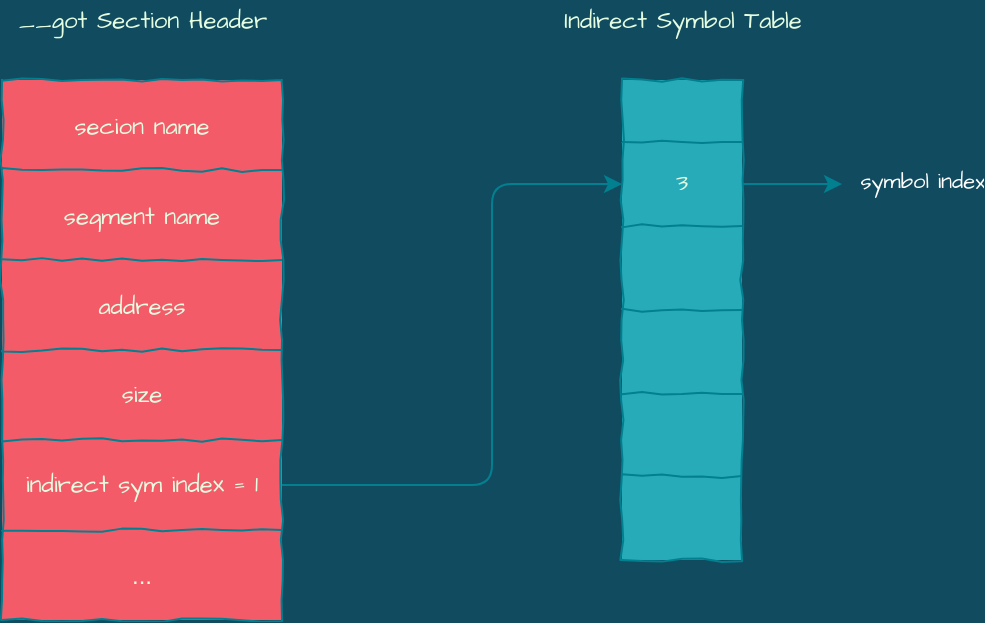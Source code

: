 <mxfile version="14.1.2" type="github">
  <diagram id="vkNS-ux78XkrAzjE5yEm" name="Page-1">
    <mxGraphModel dx="786" dy="427" grid="1" gridSize="10" guides="1" tooltips="1" connect="1" arrows="1" fold="1" page="1" pageScale="1" pageWidth="827" pageHeight="1169" background="#114B5F" math="0" shadow="0">
      <root>
        <mxCell id="0" />
        <mxCell id="1" parent="0" />
        <mxCell id="_N30-8KWYY2U87UxxjHT-1" value="" style="shape=table;html=1;whiteSpace=wrap;startSize=0;container=1;collapsible=0;childLayout=tableLayout;fontFamily=Architects Daughter;fontSource=https%3A%2F%2Ffonts.googleapis.com%2Fcss%3Ffamily%3DArchitects%2BDaughter;comic=1;fillColor=#F45B69;strokeColor=#028090;fontColor=#E4FDE1;" parent="1" vertex="1">
          <mxGeometry x="184" y="100" width="140" height="270" as="geometry" />
        </mxCell>
        <mxCell id="_N30-8KWYY2U87UxxjHT-2" value="" style="shape=partialRectangle;html=1;whiteSpace=wrap;collapsible=0;dropTarget=0;pointerEvents=0;fillColor=none;top=0;left=0;bottom=0;right=0;points=[[0,0.5],[1,0.5]];portConstraint=eastwest;strokeColor=#028090;fontColor=#E4FDE1;" parent="_N30-8KWYY2U87UxxjHT-1" vertex="1">
          <mxGeometry width="140" height="45" as="geometry" />
        </mxCell>
        <mxCell id="_N30-8KWYY2U87UxxjHT-3" value="&lt;font face=&quot;Architects Daughter&quot; data-font-src=&quot;https://fonts.googleapis.com/css?family=Architects+Daughter&quot;&gt;secion name&lt;/font&gt;" style="shape=partialRectangle;html=1;whiteSpace=wrap;connectable=0;overflow=hidden;fillColor=none;top=0;left=0;bottom=0;right=0;strokeColor=#028090;fontColor=#E4FDE1;" parent="_N30-8KWYY2U87UxxjHT-2" vertex="1">
          <mxGeometry width="140" height="45" as="geometry" />
        </mxCell>
        <mxCell id="_N30-8KWYY2U87UxxjHT-4" value="" style="shape=partialRectangle;html=1;whiteSpace=wrap;collapsible=0;dropTarget=0;pointerEvents=0;fillColor=none;top=0;left=0;bottom=0;right=0;points=[[0,0.5],[1,0.5]];portConstraint=eastwest;strokeColor=#028090;fontColor=#E4FDE1;" parent="_N30-8KWYY2U87UxxjHT-1" vertex="1">
          <mxGeometry y="45" width="140" height="45" as="geometry" />
        </mxCell>
        <mxCell id="_N30-8KWYY2U87UxxjHT-5" value="&lt;font face=&quot;Architects Daughter&quot;&gt;segment name&lt;/font&gt;" style="shape=partialRectangle;html=1;whiteSpace=wrap;connectable=0;overflow=hidden;fillColor=none;top=0;left=0;bottom=0;right=0;strokeColor=#028090;fontColor=#E4FDE1;" parent="_N30-8KWYY2U87UxxjHT-4" vertex="1">
          <mxGeometry width="140" height="45" as="geometry" />
        </mxCell>
        <mxCell id="_N30-8KWYY2U87UxxjHT-6" value="" style="shape=partialRectangle;html=1;whiteSpace=wrap;collapsible=0;dropTarget=0;pointerEvents=0;fillColor=none;top=0;left=0;bottom=0;right=0;points=[[0,0.5],[1,0.5]];portConstraint=eastwest;strokeColor=#028090;fontColor=#E4FDE1;" parent="_N30-8KWYY2U87UxxjHT-1" vertex="1">
          <mxGeometry y="90" width="140" height="45" as="geometry" />
        </mxCell>
        <mxCell id="_N30-8KWYY2U87UxxjHT-7" value="&lt;font face=&quot;Architects Daughter&quot; data-font-src=&quot;https://fonts.googleapis.com/css?family=Architects+Daughter&quot;&gt;address&lt;/font&gt;" style="shape=partialRectangle;html=1;whiteSpace=wrap;connectable=0;overflow=hidden;fillColor=none;top=0;left=0;bottom=0;right=0;strokeColor=#028090;fontColor=#E4FDE1;" parent="_N30-8KWYY2U87UxxjHT-6" vertex="1">
          <mxGeometry width="140" height="45" as="geometry" />
        </mxCell>
        <mxCell id="_N30-8KWYY2U87UxxjHT-8" value="" style="shape=partialRectangle;html=1;whiteSpace=wrap;collapsible=0;dropTarget=0;pointerEvents=0;fillColor=none;top=0;left=0;bottom=0;right=0;points=[[0,0.5],[1,0.5]];portConstraint=eastwest;strokeColor=#028090;fontColor=#E4FDE1;" parent="_N30-8KWYY2U87UxxjHT-1" vertex="1">
          <mxGeometry y="135" width="140" height="45" as="geometry" />
        </mxCell>
        <mxCell id="_N30-8KWYY2U87UxxjHT-9" value="size" style="shape=partialRectangle;html=1;whiteSpace=wrap;connectable=0;overflow=hidden;fillColor=none;top=0;left=0;bottom=0;right=0;fontFamily=Architects Daughter;fontSource=https%3A%2F%2Ffonts.googleapis.com%2Fcss%3Ffamily%3DArchitects%2BDaughter;strokeColor=#028090;fontColor=#E4FDE1;" parent="_N30-8KWYY2U87UxxjHT-8" vertex="1">
          <mxGeometry width="140" height="45" as="geometry" />
        </mxCell>
        <mxCell id="_N30-8KWYY2U87UxxjHT-10" value="" style="shape=partialRectangle;html=1;whiteSpace=wrap;collapsible=0;dropTarget=0;pointerEvents=0;fillColor=none;top=0;left=0;bottom=0;right=0;points=[[0,0.5],[1,0.5]];portConstraint=eastwest;strokeColor=#028090;fontColor=#E4FDE1;" parent="_N30-8KWYY2U87UxxjHT-1" vertex="1">
          <mxGeometry y="180" width="140" height="45" as="geometry" />
        </mxCell>
        <mxCell id="_N30-8KWYY2U87UxxjHT-11" value="indirect sym index = 1" style="shape=partialRectangle;html=1;whiteSpace=wrap;connectable=0;overflow=hidden;fillColor=none;top=0;left=0;bottom=0;right=0;fontFamily=Architects Daughter;fontSource=https%3A%2F%2Ffonts.googleapis.com%2Fcss%3Ffamily%3DArchitects%2BDaughter;strokeColor=#028090;fontColor=#E4FDE1;" parent="_N30-8KWYY2U87UxxjHT-10" vertex="1">
          <mxGeometry width="140" height="45" as="geometry" />
        </mxCell>
        <mxCell id="_N30-8KWYY2U87UxxjHT-12" style="shape=partialRectangle;html=1;whiteSpace=wrap;collapsible=0;dropTarget=0;pointerEvents=0;fillColor=none;top=0;left=0;bottom=0;right=0;points=[[0,0.5],[1,0.5]];portConstraint=eastwest;strokeColor=#028090;fontColor=#E4FDE1;" parent="_N30-8KWYY2U87UxxjHT-1" vertex="1">
          <mxGeometry y="225" width="140" height="45" as="geometry" />
        </mxCell>
        <mxCell id="_N30-8KWYY2U87UxxjHT-13" value="..." style="shape=partialRectangle;html=1;whiteSpace=wrap;connectable=0;overflow=hidden;fillColor=none;top=0;left=0;bottom=0;right=0;strokeColor=#028090;fontColor=#E4FDE1;" parent="_N30-8KWYY2U87UxxjHT-12" vertex="1">
          <mxGeometry width="140" height="45" as="geometry" />
        </mxCell>
        <mxCell id="_N30-8KWYY2U87UxxjHT-15" value="&lt;font face=&quot;Architects Daughter&quot; data-font-src=&quot;https://fonts.googleapis.com/css?family=Architects+Daughter&quot;&gt;__got Section Header&lt;/font&gt;" style="text;html=1;align=center;verticalAlign=middle;resizable=0;points=[];autosize=1;fontColor=#E4FDE1;" parent="1" vertex="1">
          <mxGeometry x="184" y="60" width="140" height="20" as="geometry" />
        </mxCell>
        <mxCell id="PgL75ExUxGhHG7wn5KcB-3" value="" style="shape=table;html=1;whiteSpace=wrap;startSize=0;container=1;collapsible=0;childLayout=tableLayout;strokeColor=#028090;fontColor=#E4FDE1;comic=1;fillColor=#28ABB9;" vertex="1" parent="1">
          <mxGeometry x="494" y="100" width="60" height="240" as="geometry" />
        </mxCell>
        <mxCell id="PgL75ExUxGhHG7wn5KcB-4" value="" style="shape=partialRectangle;html=1;whiteSpace=wrap;collapsible=0;dropTarget=0;pointerEvents=0;fillColor=none;top=0;left=0;bottom=0;right=0;points=[[0,0.5],[1,0.5]];portConstraint=eastwest;strokeColor=#028090;fontColor=#E4FDE1;" vertex="1" parent="PgL75ExUxGhHG7wn5KcB-3">
          <mxGeometry width="60" height="31" as="geometry" />
        </mxCell>
        <mxCell id="PgL75ExUxGhHG7wn5KcB-5" value="" style="shape=partialRectangle;html=1;whiteSpace=wrap;connectable=0;overflow=hidden;fillColor=none;top=0;left=0;bottom=0;right=0;strokeColor=#028090;fontColor=#E4FDE1;" vertex="1" parent="PgL75ExUxGhHG7wn5KcB-4">
          <mxGeometry width="60" height="31" as="geometry" />
        </mxCell>
        <mxCell id="PgL75ExUxGhHG7wn5KcB-6" value="" style="shape=partialRectangle;html=1;whiteSpace=wrap;collapsible=0;dropTarget=0;pointerEvents=0;fillColor=none;top=0;left=0;bottom=0;right=0;points=[[0,0.5],[1,0.5]];portConstraint=eastwest;strokeColor=#028090;fontColor=#E4FDE1;" vertex="1" parent="PgL75ExUxGhHG7wn5KcB-3">
          <mxGeometry y="31" width="60" height="42" as="geometry" />
        </mxCell>
        <mxCell id="PgL75ExUxGhHG7wn5KcB-7" value="3" style="shape=partialRectangle;html=1;whiteSpace=wrap;connectable=0;overflow=hidden;fillColor=none;top=0;left=0;bottom=0;right=0;strokeColor=#028090;fontColor=#E4FDE1;fontFamily=Architects Daughter;fontSource=https%3A%2F%2Ffonts.googleapis.com%2Fcss%3Ffamily%3DArchitects%2BDaughter;" vertex="1" parent="PgL75ExUxGhHG7wn5KcB-6">
          <mxGeometry width="60" height="42" as="geometry" />
        </mxCell>
        <mxCell id="PgL75ExUxGhHG7wn5KcB-8" value="" style="shape=partialRectangle;html=1;whiteSpace=wrap;collapsible=0;dropTarget=0;pointerEvents=0;fillColor=none;top=0;left=0;bottom=0;right=0;points=[[0,0.5],[1,0.5]];portConstraint=eastwest;strokeColor=#028090;fontColor=#E4FDE1;" vertex="1" parent="PgL75ExUxGhHG7wn5KcB-3">
          <mxGeometry y="73" width="60" height="42" as="geometry" />
        </mxCell>
        <mxCell id="PgL75ExUxGhHG7wn5KcB-9" value="" style="shape=partialRectangle;html=1;whiteSpace=wrap;connectable=0;overflow=hidden;fillColor=none;top=0;left=0;bottom=0;right=0;strokeColor=#028090;fontColor=#E4FDE1;fontFamily=Architects Daughter;fontSource=https%3A%2F%2Ffonts.googleapis.com%2Fcss%3Ffamily%3DArchitects%2BDaughter;" vertex="1" parent="PgL75ExUxGhHG7wn5KcB-8">
          <mxGeometry width="60" height="42" as="geometry" />
        </mxCell>
        <mxCell id="PgL75ExUxGhHG7wn5KcB-10" value="" style="shape=partialRectangle;html=1;whiteSpace=wrap;collapsible=0;dropTarget=0;pointerEvents=0;fillColor=none;top=0;left=0;bottom=0;right=0;points=[[0,0.5],[1,0.5]];portConstraint=eastwest;strokeColor=#028090;fontColor=#E4FDE1;" vertex="1" parent="PgL75ExUxGhHG7wn5KcB-3">
          <mxGeometry y="115" width="60" height="42" as="geometry" />
        </mxCell>
        <mxCell id="PgL75ExUxGhHG7wn5KcB-11" value="" style="shape=partialRectangle;html=1;whiteSpace=wrap;connectable=0;overflow=hidden;fillColor=none;top=0;left=0;bottom=0;right=0;strokeColor=#028090;fontColor=#E4FDE1;" vertex="1" parent="PgL75ExUxGhHG7wn5KcB-10">
          <mxGeometry width="60" height="42" as="geometry" />
        </mxCell>
        <mxCell id="PgL75ExUxGhHG7wn5KcB-12" value="" style="shape=partialRectangle;html=1;whiteSpace=wrap;collapsible=0;dropTarget=0;pointerEvents=0;fillColor=none;top=0;left=0;bottom=0;right=0;points=[[0,0.5],[1,0.5]];portConstraint=eastwest;strokeColor=#028090;fontColor=#E4FDE1;" vertex="1" parent="PgL75ExUxGhHG7wn5KcB-3">
          <mxGeometry y="157" width="60" height="41" as="geometry" />
        </mxCell>
        <mxCell id="PgL75ExUxGhHG7wn5KcB-13" value="" style="shape=partialRectangle;html=1;whiteSpace=wrap;connectable=0;overflow=hidden;fillColor=none;top=0;left=0;bottom=0;right=0;strokeColor=#028090;fontColor=#E4FDE1;" vertex="1" parent="PgL75ExUxGhHG7wn5KcB-12">
          <mxGeometry width="60" height="41" as="geometry" />
        </mxCell>
        <mxCell id="PgL75ExUxGhHG7wn5KcB-14" value="" style="shape=partialRectangle;html=1;whiteSpace=wrap;collapsible=0;dropTarget=0;pointerEvents=0;fillColor=none;top=0;left=0;bottom=0;right=0;points=[[0,0.5],[1,0.5]];portConstraint=eastwest;strokeColor=#028090;fontColor=#E4FDE1;" vertex="1" parent="PgL75ExUxGhHG7wn5KcB-3">
          <mxGeometry y="198" width="60" height="42" as="geometry" />
        </mxCell>
        <mxCell id="PgL75ExUxGhHG7wn5KcB-15" value="" style="shape=partialRectangle;html=1;whiteSpace=wrap;connectable=0;overflow=hidden;fillColor=none;top=0;left=0;bottom=0;right=0;strokeColor=#028090;fontColor=#E4FDE1;" vertex="1" parent="PgL75ExUxGhHG7wn5KcB-14">
          <mxGeometry width="60" height="42" as="geometry" />
        </mxCell>
        <mxCell id="PgL75ExUxGhHG7wn5KcB-16" value="&lt;font face=&quot;Architects Daughter&quot; data-font-src=&quot;https://fonts.googleapis.com/css?family=Architects+Daughter&quot;&gt;Indirect Symbol Table&lt;/font&gt;" style="text;html=1;align=center;verticalAlign=middle;resizable=0;points=[];autosize=1;fontColor=#E4FDE1;" vertex="1" parent="1">
          <mxGeometry x="459" y="60" width="130" height="20" as="geometry" />
        </mxCell>
        <mxCell id="PgL75ExUxGhHG7wn5KcB-18" style="edgeStyle=orthogonalEdgeStyle;curved=0;rounded=1;sketch=0;orthogonalLoop=1;jettySize=auto;html=1;exitX=1;exitY=0.5;exitDx=0;exitDy=0;entryX=0;entryY=0.5;entryDx=0;entryDy=0;strokeColor=#028090;fillColor=#F45B69;fontColor=#E4FDE1;" edge="1" parent="1" source="_N30-8KWYY2U87UxxjHT-10" target="PgL75ExUxGhHG7wn5KcB-6">
          <mxGeometry relative="1" as="geometry">
            <Array as="points">
              <mxPoint x="429" y="303" />
              <mxPoint x="429" y="152" />
            </Array>
          </mxGeometry>
        </mxCell>
        <mxCell id="PgL75ExUxGhHG7wn5KcB-20" style="edgeStyle=orthogonalEdgeStyle;curved=0;rounded=1;sketch=0;orthogonalLoop=1;jettySize=auto;html=1;strokeColor=#028090;fillColor=#F45B69;fontFamily=Architects Daughter;fontSource=https%3A%2F%2Ffonts.googleapis.com%2Fcss%3Ffamily%3DArchitects%2BDaughter;fontColor=#E4FDE1;" edge="1" parent="1" source="PgL75ExUxGhHG7wn5KcB-6">
          <mxGeometry relative="1" as="geometry">
            <mxPoint x="604" y="152" as="targetPoint" />
          </mxGeometry>
        </mxCell>
        <mxCell id="PgL75ExUxGhHG7wn5KcB-21" value="symbol index" style="edgeLabel;html=1;align=center;verticalAlign=middle;resizable=0;points=[];fontFamily=Architects Daughter;fontColor=#FFFFFF;labelBackgroundColor=none;" vertex="1" connectable="0" parent="1">
          <mxGeometry x="644" y="150" as="geometry" />
        </mxCell>
      </root>
    </mxGraphModel>
  </diagram>
</mxfile>
